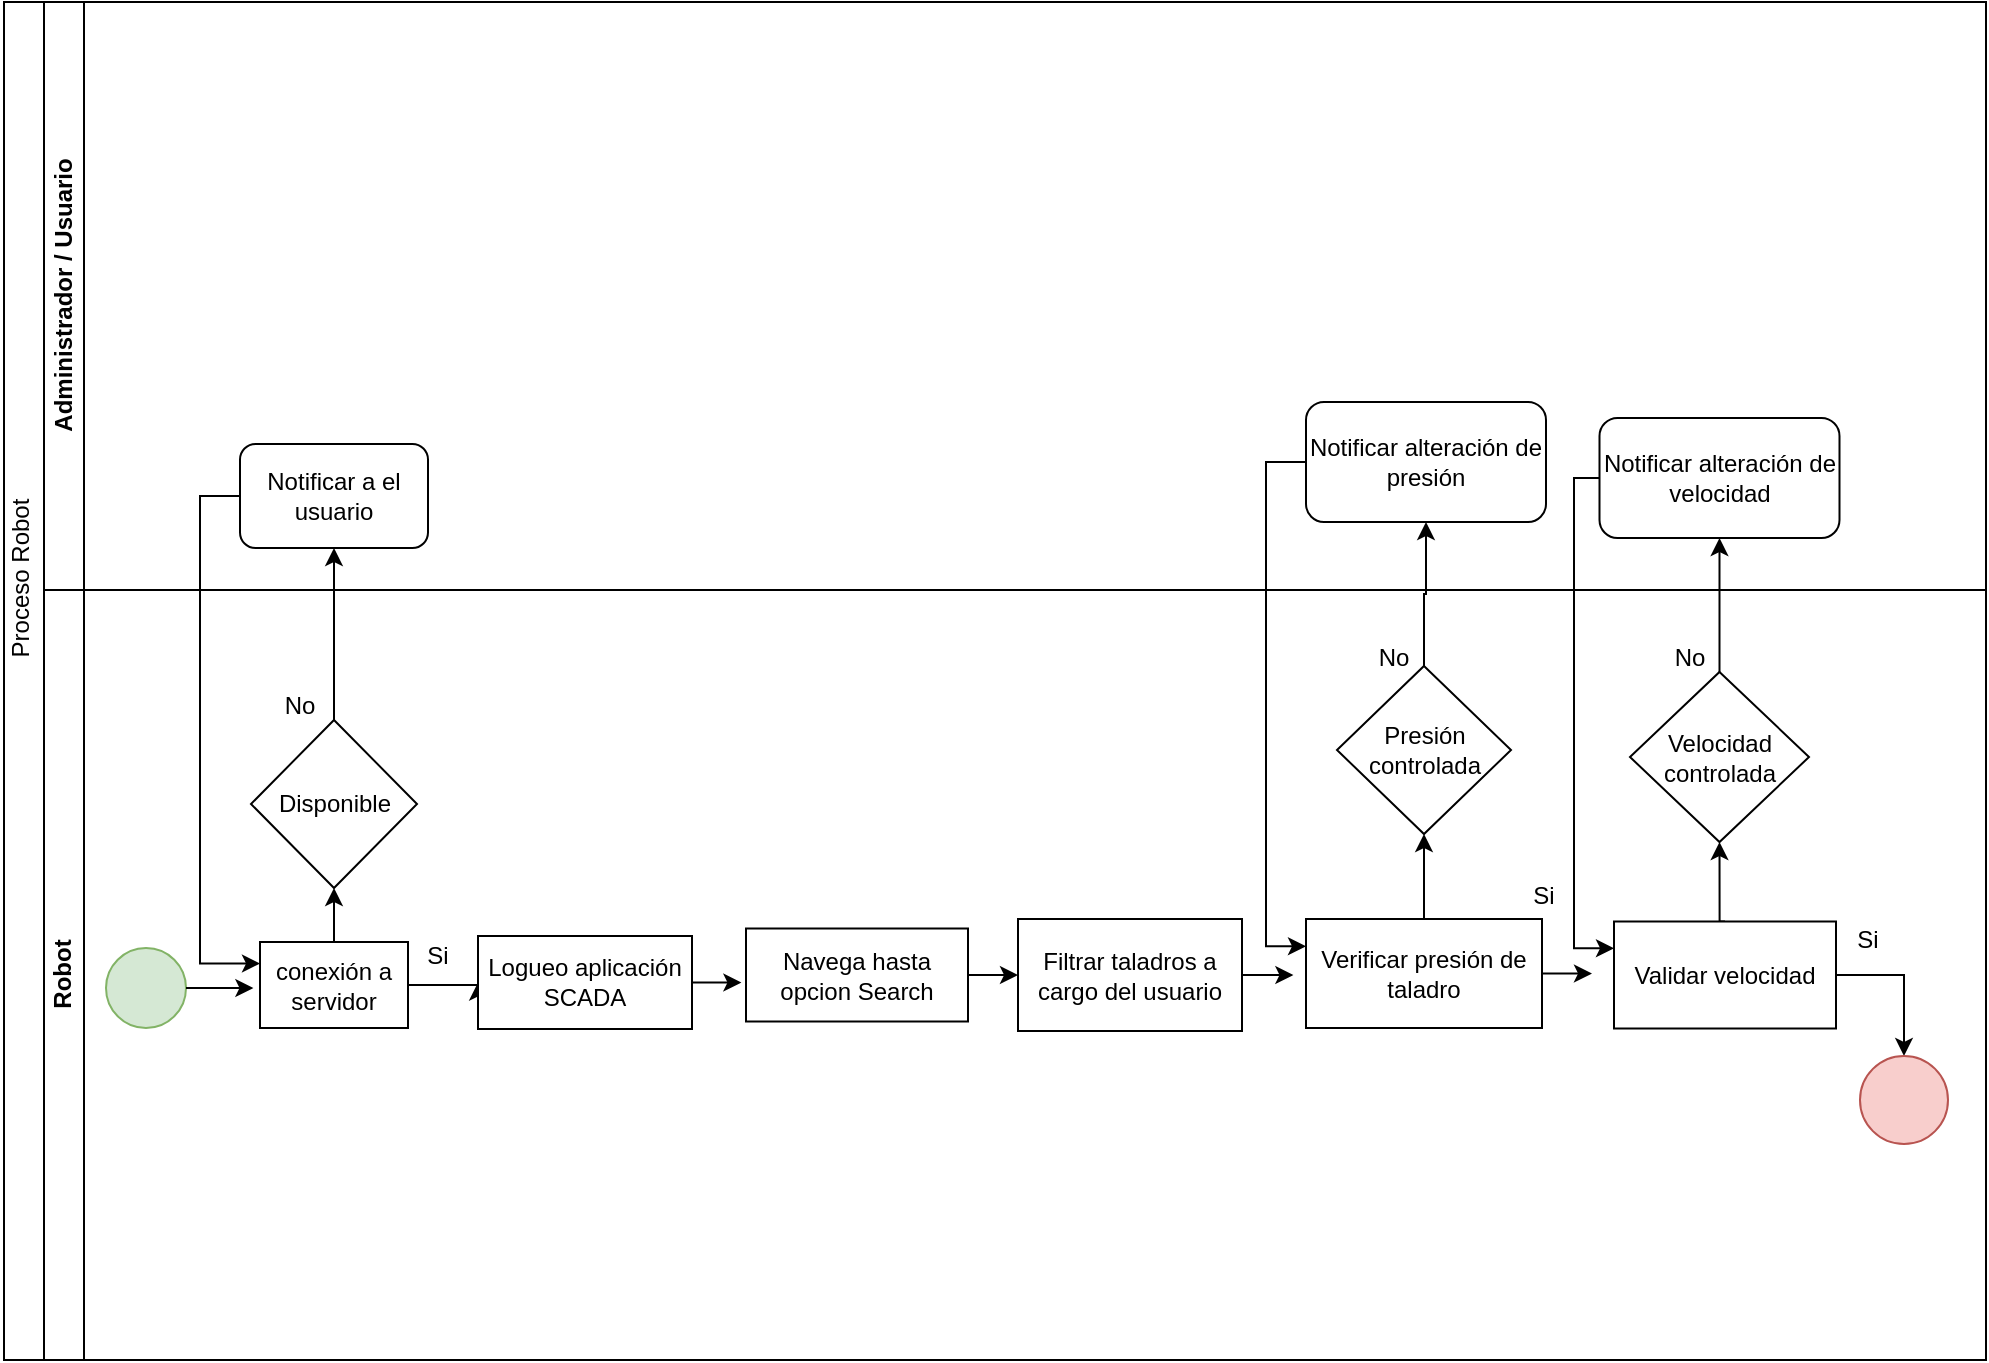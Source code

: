<mxfile version="14.9.9" type="device"><diagram id="prtHgNgQTEPvFCAcTncT" name="Page-1"><mxGraphModel dx="1043" dy="984" grid="0" gridSize="10" guides="1" tooltips="1" connect="1" arrows="1" fold="1" page="0" pageScale="1" pageWidth="1169" pageHeight="827" math="0" shadow="0"><root><mxCell id="0"/><mxCell id="1" parent="0"/><mxCell id="dNxyNK7c78bLwvsdeMH5-19" value="" style="swimlane;html=1;childLayout=stackLayout;resizeParent=1;resizeParentMax=0;horizontal=0;startSize=20;horizontalStack=0;" parent="1" vertex="1"><mxGeometry x="75" y="232" width="991" height="679" as="geometry"/></mxCell><mxCell id="dNxyNK7c78bLwvsdeMH5-20" value="Administrador / Usuario" style="swimlane;html=1;startSize=20;horizontal=0;" parent="dNxyNK7c78bLwvsdeMH5-19" vertex="1"><mxGeometry x="20" width="971" height="294" as="geometry"/></mxCell><mxCell id="13ibn0oI6WrtowfvgVa7-16" value="Notificar a el usuario" style="rounded=1;whiteSpace=wrap;html=1;" vertex="1" parent="dNxyNK7c78bLwvsdeMH5-20"><mxGeometry x="98" y="221" width="94" height="52" as="geometry"/></mxCell><mxCell id="13ibn0oI6WrtowfvgVa7-32" value="Notificar alteración de presión" style="rounded=1;whiteSpace=wrap;html=1;" vertex="1" parent="dNxyNK7c78bLwvsdeMH5-20"><mxGeometry x="631" y="200" width="120" height="60" as="geometry"/></mxCell><mxCell id="13ibn0oI6WrtowfvgVa7-52" value="Notificar alteración de velocidad" style="rounded=1;whiteSpace=wrap;html=1;" vertex="1" parent="dNxyNK7c78bLwvsdeMH5-20"><mxGeometry x="777.75" y="208" width="120" height="60" as="geometry"/></mxCell><mxCell id="dNxyNK7c78bLwvsdeMH5-21" value="Robot" style="swimlane;html=1;startSize=20;horizontal=0;" parent="dNxyNK7c78bLwvsdeMH5-19" vertex="1"><mxGeometry x="20" y="294" width="971" height="385" as="geometry"/></mxCell><mxCell id="dNxyNK7c78bLwvsdeMH5-23" value="" style="ellipse;whiteSpace=wrap;html=1;fillColor=#d5e8d4;strokeColor=#82b366;" parent="dNxyNK7c78bLwvsdeMH5-21" vertex="1"><mxGeometry x="31" y="179" width="40" height="40" as="geometry"/></mxCell><mxCell id="13ibn0oI6WrtowfvgVa7-2" value="Proceso Robot" style="text;html=1;strokeColor=none;fillColor=none;align=center;verticalAlign=middle;whiteSpace=wrap;rounded=0;rotation=-90;" vertex="1" parent="dNxyNK7c78bLwvsdeMH5-21"><mxGeometry x="-300" y="-16" width="577" height="20" as="geometry"/></mxCell><mxCell id="13ibn0oI6WrtowfvgVa7-13" style="edgeStyle=orthogonalEdgeStyle;rounded=0;orthogonalLoop=1;jettySize=auto;html=1;exitX=0.5;exitY=0;exitDx=0;exitDy=0;entryX=0.5;entryY=1;entryDx=0;entryDy=0;" edge="1" parent="dNxyNK7c78bLwvsdeMH5-21" source="13ibn0oI6WrtowfvgVa7-6" target="13ibn0oI6WrtowfvgVa7-11"><mxGeometry relative="1" as="geometry"/></mxCell><mxCell id="13ibn0oI6WrtowfvgVa7-19" style="edgeStyle=orthogonalEdgeStyle;rounded=0;orthogonalLoop=1;jettySize=auto;html=1;exitX=1;exitY=0.5;exitDx=0;exitDy=0;entryX=0;entryY=0.5;entryDx=0;entryDy=0;" edge="1" parent="dNxyNK7c78bLwvsdeMH5-21" source="13ibn0oI6WrtowfvgVa7-6" target="13ibn0oI6WrtowfvgVa7-18"><mxGeometry relative="1" as="geometry"/></mxCell><mxCell id="13ibn0oI6WrtowfvgVa7-6" value="conexión a servidor" style="rounded=0;whiteSpace=wrap;html=1;" vertex="1" parent="dNxyNK7c78bLwvsdeMH5-21"><mxGeometry x="108" y="176" width="74" height="43" as="geometry"/></mxCell><mxCell id="13ibn0oI6WrtowfvgVa7-11" value="Disponible" style="rhombus;whiteSpace=wrap;html=1;" vertex="1" parent="dNxyNK7c78bLwvsdeMH5-21"><mxGeometry x="103.5" y="65" width="83" height="84" as="geometry"/></mxCell><mxCell id="13ibn0oI6WrtowfvgVa7-18" value="Logueo aplicación SCADA" style="rounded=0;whiteSpace=wrap;html=1;" vertex="1" parent="dNxyNK7c78bLwvsdeMH5-21"><mxGeometry x="217" y="173" width="107" height="46.5" as="geometry"/></mxCell><mxCell id="13ibn0oI6WrtowfvgVa7-37" style="edgeStyle=orthogonalEdgeStyle;rounded=0;orthogonalLoop=1;jettySize=auto;html=1;exitX=1;exitY=0.5;exitDx=0;exitDy=0;entryX=0;entryY=0.5;entryDx=0;entryDy=0;" edge="1" parent="dNxyNK7c78bLwvsdeMH5-21" source="13ibn0oI6WrtowfvgVa7-20" target="13ibn0oI6WrtowfvgVa7-28"><mxGeometry relative="1" as="geometry"/></mxCell><mxCell id="13ibn0oI6WrtowfvgVa7-20" value="Navega hasta opcion Search" style="rounded=0;whiteSpace=wrap;html=1;" vertex="1" parent="dNxyNK7c78bLwvsdeMH5-21"><mxGeometry x="351" y="169.25" width="111" height="46.5" as="geometry"/></mxCell><mxCell id="13ibn0oI6WrtowfvgVa7-24" value="Si" style="text;html=1;strokeColor=none;fillColor=none;align=center;verticalAlign=middle;whiteSpace=wrap;rounded=0;" vertex="1" parent="dNxyNK7c78bLwvsdeMH5-21"><mxGeometry x="177" y="173" width="40" height="20" as="geometry"/></mxCell><mxCell id="13ibn0oI6WrtowfvgVa7-28" value="Filtrar taladros a cargo del usuario" style="rounded=0;whiteSpace=wrap;html=1;" vertex="1" parent="dNxyNK7c78bLwvsdeMH5-21"><mxGeometry x="487" y="164.5" width="112" height="56" as="geometry"/></mxCell><mxCell id="13ibn0oI6WrtowfvgVa7-34" style="edgeStyle=orthogonalEdgeStyle;rounded=0;orthogonalLoop=1;jettySize=auto;html=1;exitX=0.5;exitY=0;exitDx=0;exitDy=0;" edge="1" parent="dNxyNK7c78bLwvsdeMH5-21" source="13ibn0oI6WrtowfvgVa7-30" target="13ibn0oI6WrtowfvgVa7-31"><mxGeometry relative="1" as="geometry"/></mxCell><mxCell id="13ibn0oI6WrtowfvgVa7-30" value="Verificar presión de taladro" style="rounded=0;whiteSpace=wrap;html=1;" vertex="1" parent="dNxyNK7c78bLwvsdeMH5-21"><mxGeometry x="631" y="164.5" width="118" height="54.5" as="geometry"/></mxCell><mxCell id="13ibn0oI6WrtowfvgVa7-31" value="Presión controlada" style="rhombus;whiteSpace=wrap;html=1;" vertex="1" parent="dNxyNK7c78bLwvsdeMH5-21"><mxGeometry x="646.5" y="38" width="87" height="84" as="geometry"/></mxCell><mxCell id="13ibn0oI6WrtowfvgVa7-39" value="No" style="text;html=1;strokeColor=none;fillColor=none;align=center;verticalAlign=middle;whiteSpace=wrap;rounded=0;" vertex="1" parent="dNxyNK7c78bLwvsdeMH5-21"><mxGeometry x="655" y="24" width="40" height="20" as="geometry"/></mxCell><mxCell id="13ibn0oI6WrtowfvgVa7-23" value="No" style="text;html=1;strokeColor=none;fillColor=none;align=center;verticalAlign=middle;whiteSpace=wrap;rounded=0;" vertex="1" parent="dNxyNK7c78bLwvsdeMH5-21"><mxGeometry x="108" y="48" width="40" height="20" as="geometry"/></mxCell><mxCell id="13ibn0oI6WrtowfvgVa7-62" style="edgeStyle=orthogonalEdgeStyle;rounded=0;orthogonalLoop=1;jettySize=auto;html=1;exitX=0.5;exitY=0;exitDx=0;exitDy=0;entryX=0.5;entryY=1;entryDx=0;entryDy=0;" edge="1" parent="dNxyNK7c78bLwvsdeMH5-21" source="13ibn0oI6WrtowfvgVa7-49" target="13ibn0oI6WrtowfvgVa7-61"><mxGeometry relative="1" as="geometry"/></mxCell><mxCell id="13ibn0oI6WrtowfvgVa7-69" style="edgeStyle=orthogonalEdgeStyle;rounded=0;orthogonalLoop=1;jettySize=auto;html=1;exitX=1;exitY=0.5;exitDx=0;exitDy=0;entryX=0.5;entryY=0;entryDx=0;entryDy=0;fontColor=#FF0000;" edge="1" parent="dNxyNK7c78bLwvsdeMH5-21" source="13ibn0oI6WrtowfvgVa7-49" target="13ibn0oI6WrtowfvgVa7-67"><mxGeometry relative="1" as="geometry"/></mxCell><mxCell id="13ibn0oI6WrtowfvgVa7-49" value="Validar velocidad" style="rounded=0;whiteSpace=wrap;html=1;" vertex="1" parent="dNxyNK7c78bLwvsdeMH5-21"><mxGeometry x="785" y="165.75" width="111" height="53.5" as="geometry"/></mxCell><mxCell id="13ibn0oI6WrtowfvgVa7-61" value="Velocidad controlada" style="rhombus;whiteSpace=wrap;html=1;" vertex="1" parent="dNxyNK7c78bLwvsdeMH5-21"><mxGeometry x="793" y="41" width="89.5" height="85" as="geometry"/></mxCell><mxCell id="13ibn0oI6WrtowfvgVa7-67" value="" style="ellipse;whiteSpace=wrap;html=1;aspect=fixed;fillColor=#f8cecc;strokeColor=#b85450;" vertex="1" parent="dNxyNK7c78bLwvsdeMH5-21"><mxGeometry x="908" y="233" width="44" height="44" as="geometry"/></mxCell><mxCell id="13ibn0oI6WrtowfvgVa7-70" value="No" style="text;html=1;strokeColor=none;fillColor=none;align=center;verticalAlign=middle;whiteSpace=wrap;rounded=0;" vertex="1" parent="dNxyNK7c78bLwvsdeMH5-21"><mxGeometry x="803" y="24" width="40" height="20" as="geometry"/></mxCell><mxCell id="13ibn0oI6WrtowfvgVa7-71" value="Si" style="text;html=1;strokeColor=none;fillColor=none;align=center;verticalAlign=middle;whiteSpace=wrap;rounded=0;fontColor=#000000;" vertex="1" parent="dNxyNK7c78bLwvsdeMH5-21"><mxGeometry x="892" y="164.5" width="40" height="20" as="geometry"/></mxCell><mxCell id="13ibn0oI6WrtowfvgVa7-35" style="edgeStyle=orthogonalEdgeStyle;rounded=0;orthogonalLoop=1;jettySize=auto;html=1;exitX=0.5;exitY=0;exitDx=0;exitDy=0;entryX=0.5;entryY=1;entryDx=0;entryDy=0;" edge="1" parent="dNxyNK7c78bLwvsdeMH5-19" source="13ibn0oI6WrtowfvgVa7-31" target="13ibn0oI6WrtowfvgVa7-32"><mxGeometry relative="1" as="geometry"/></mxCell><mxCell id="13ibn0oI6WrtowfvgVa7-40" style="edgeStyle=orthogonalEdgeStyle;rounded=0;orthogonalLoop=1;jettySize=auto;html=1;exitX=0;exitY=0.5;exitDx=0;exitDy=0;entryX=0;entryY=0.25;entryDx=0;entryDy=0;" edge="1" parent="dNxyNK7c78bLwvsdeMH5-19" source="13ibn0oI6WrtowfvgVa7-32" target="13ibn0oI6WrtowfvgVa7-30"><mxGeometry relative="1" as="geometry"/></mxCell><mxCell id="13ibn0oI6WrtowfvgVa7-41" style="edgeStyle=orthogonalEdgeStyle;rounded=0;orthogonalLoop=1;jettySize=auto;html=1;exitX=0.5;exitY=0;exitDx=0;exitDy=0;entryX=0.5;entryY=1;entryDx=0;entryDy=0;" edge="1" parent="dNxyNK7c78bLwvsdeMH5-19" source="13ibn0oI6WrtowfvgVa7-11" target="13ibn0oI6WrtowfvgVa7-16"><mxGeometry relative="1" as="geometry"/></mxCell><mxCell id="13ibn0oI6WrtowfvgVa7-44" style="edgeStyle=orthogonalEdgeStyle;rounded=0;orthogonalLoop=1;jettySize=auto;html=1;exitX=0;exitY=0.5;exitDx=0;exitDy=0;entryX=0;entryY=0.25;entryDx=0;entryDy=0;" edge="1" parent="dNxyNK7c78bLwvsdeMH5-19" source="13ibn0oI6WrtowfvgVa7-16" target="13ibn0oI6WrtowfvgVa7-6"><mxGeometry relative="1" as="geometry"/></mxCell><mxCell id="13ibn0oI6WrtowfvgVa7-63" style="edgeStyle=orthogonalEdgeStyle;rounded=0;orthogonalLoop=1;jettySize=auto;html=1;exitX=0.5;exitY=0;exitDx=0;exitDy=0;entryX=0.5;entryY=1;entryDx=0;entryDy=0;" edge="1" parent="dNxyNK7c78bLwvsdeMH5-19" source="13ibn0oI6WrtowfvgVa7-61" target="13ibn0oI6WrtowfvgVa7-52"><mxGeometry relative="1" as="geometry"/></mxCell><mxCell id="13ibn0oI6WrtowfvgVa7-66" style="edgeStyle=orthogonalEdgeStyle;rounded=0;orthogonalLoop=1;jettySize=auto;html=1;exitX=0;exitY=0.5;exitDx=0;exitDy=0;entryX=0;entryY=0.25;entryDx=0;entryDy=0;" edge="1" parent="dNxyNK7c78bLwvsdeMH5-19" source="13ibn0oI6WrtowfvgVa7-52" target="13ibn0oI6WrtowfvgVa7-49"><mxGeometry relative="1" as="geometry"><Array as="points"><mxPoint x="785" y="238"/><mxPoint x="785" y="473"/></Array></mxGeometry></mxCell><mxCell id="13ibn0oI6WrtowfvgVa7-43" style="edgeStyle=orthogonalEdgeStyle;rounded=0;orthogonalLoop=1;jettySize=auto;html=1;exitX=1;exitY=0.5;exitDx=0;exitDy=0;" edge="1" parent="1" source="dNxyNK7c78bLwvsdeMH5-23"><mxGeometry relative="1" as="geometry"><mxPoint x="199.667" y="725.333" as="targetPoint"/></mxGeometry></mxCell><mxCell id="13ibn0oI6WrtowfvgVa7-45" style="edgeStyle=orthogonalEdgeStyle;rounded=0;orthogonalLoop=1;jettySize=auto;html=1;exitX=1;exitY=0.5;exitDx=0;exitDy=0;" edge="1" parent="1" source="13ibn0oI6WrtowfvgVa7-18"><mxGeometry relative="1" as="geometry"><mxPoint x="443.667" y="722.667" as="targetPoint"/></mxGeometry></mxCell><mxCell id="13ibn0oI6WrtowfvgVa7-48" style="edgeStyle=orthogonalEdgeStyle;rounded=0;orthogonalLoop=1;jettySize=auto;html=1;exitX=1;exitY=0.5;exitDx=0;exitDy=0;" edge="1" parent="1" source="13ibn0oI6WrtowfvgVa7-28"><mxGeometry relative="1" as="geometry"><mxPoint x="719.667" y="718.667" as="targetPoint"/></mxGeometry></mxCell><mxCell id="13ibn0oI6WrtowfvgVa7-50" style="edgeStyle=orthogonalEdgeStyle;rounded=0;orthogonalLoop=1;jettySize=auto;html=1;exitX=1;exitY=0.5;exitDx=0;exitDy=0;" edge="1" parent="1" source="13ibn0oI6WrtowfvgVa7-30"><mxGeometry relative="1" as="geometry"><mxPoint x="869" y="717.333" as="targetPoint"/></mxGeometry></mxCell><mxCell id="13ibn0oI6WrtowfvgVa7-51" value="Si" style="text;html=1;strokeColor=none;fillColor=none;align=center;verticalAlign=middle;whiteSpace=wrap;rounded=0;" vertex="1" parent="1"><mxGeometry x="825" y="669" width="40" height="20" as="geometry"/></mxCell></root></mxGraphModel></diagram></mxfile>